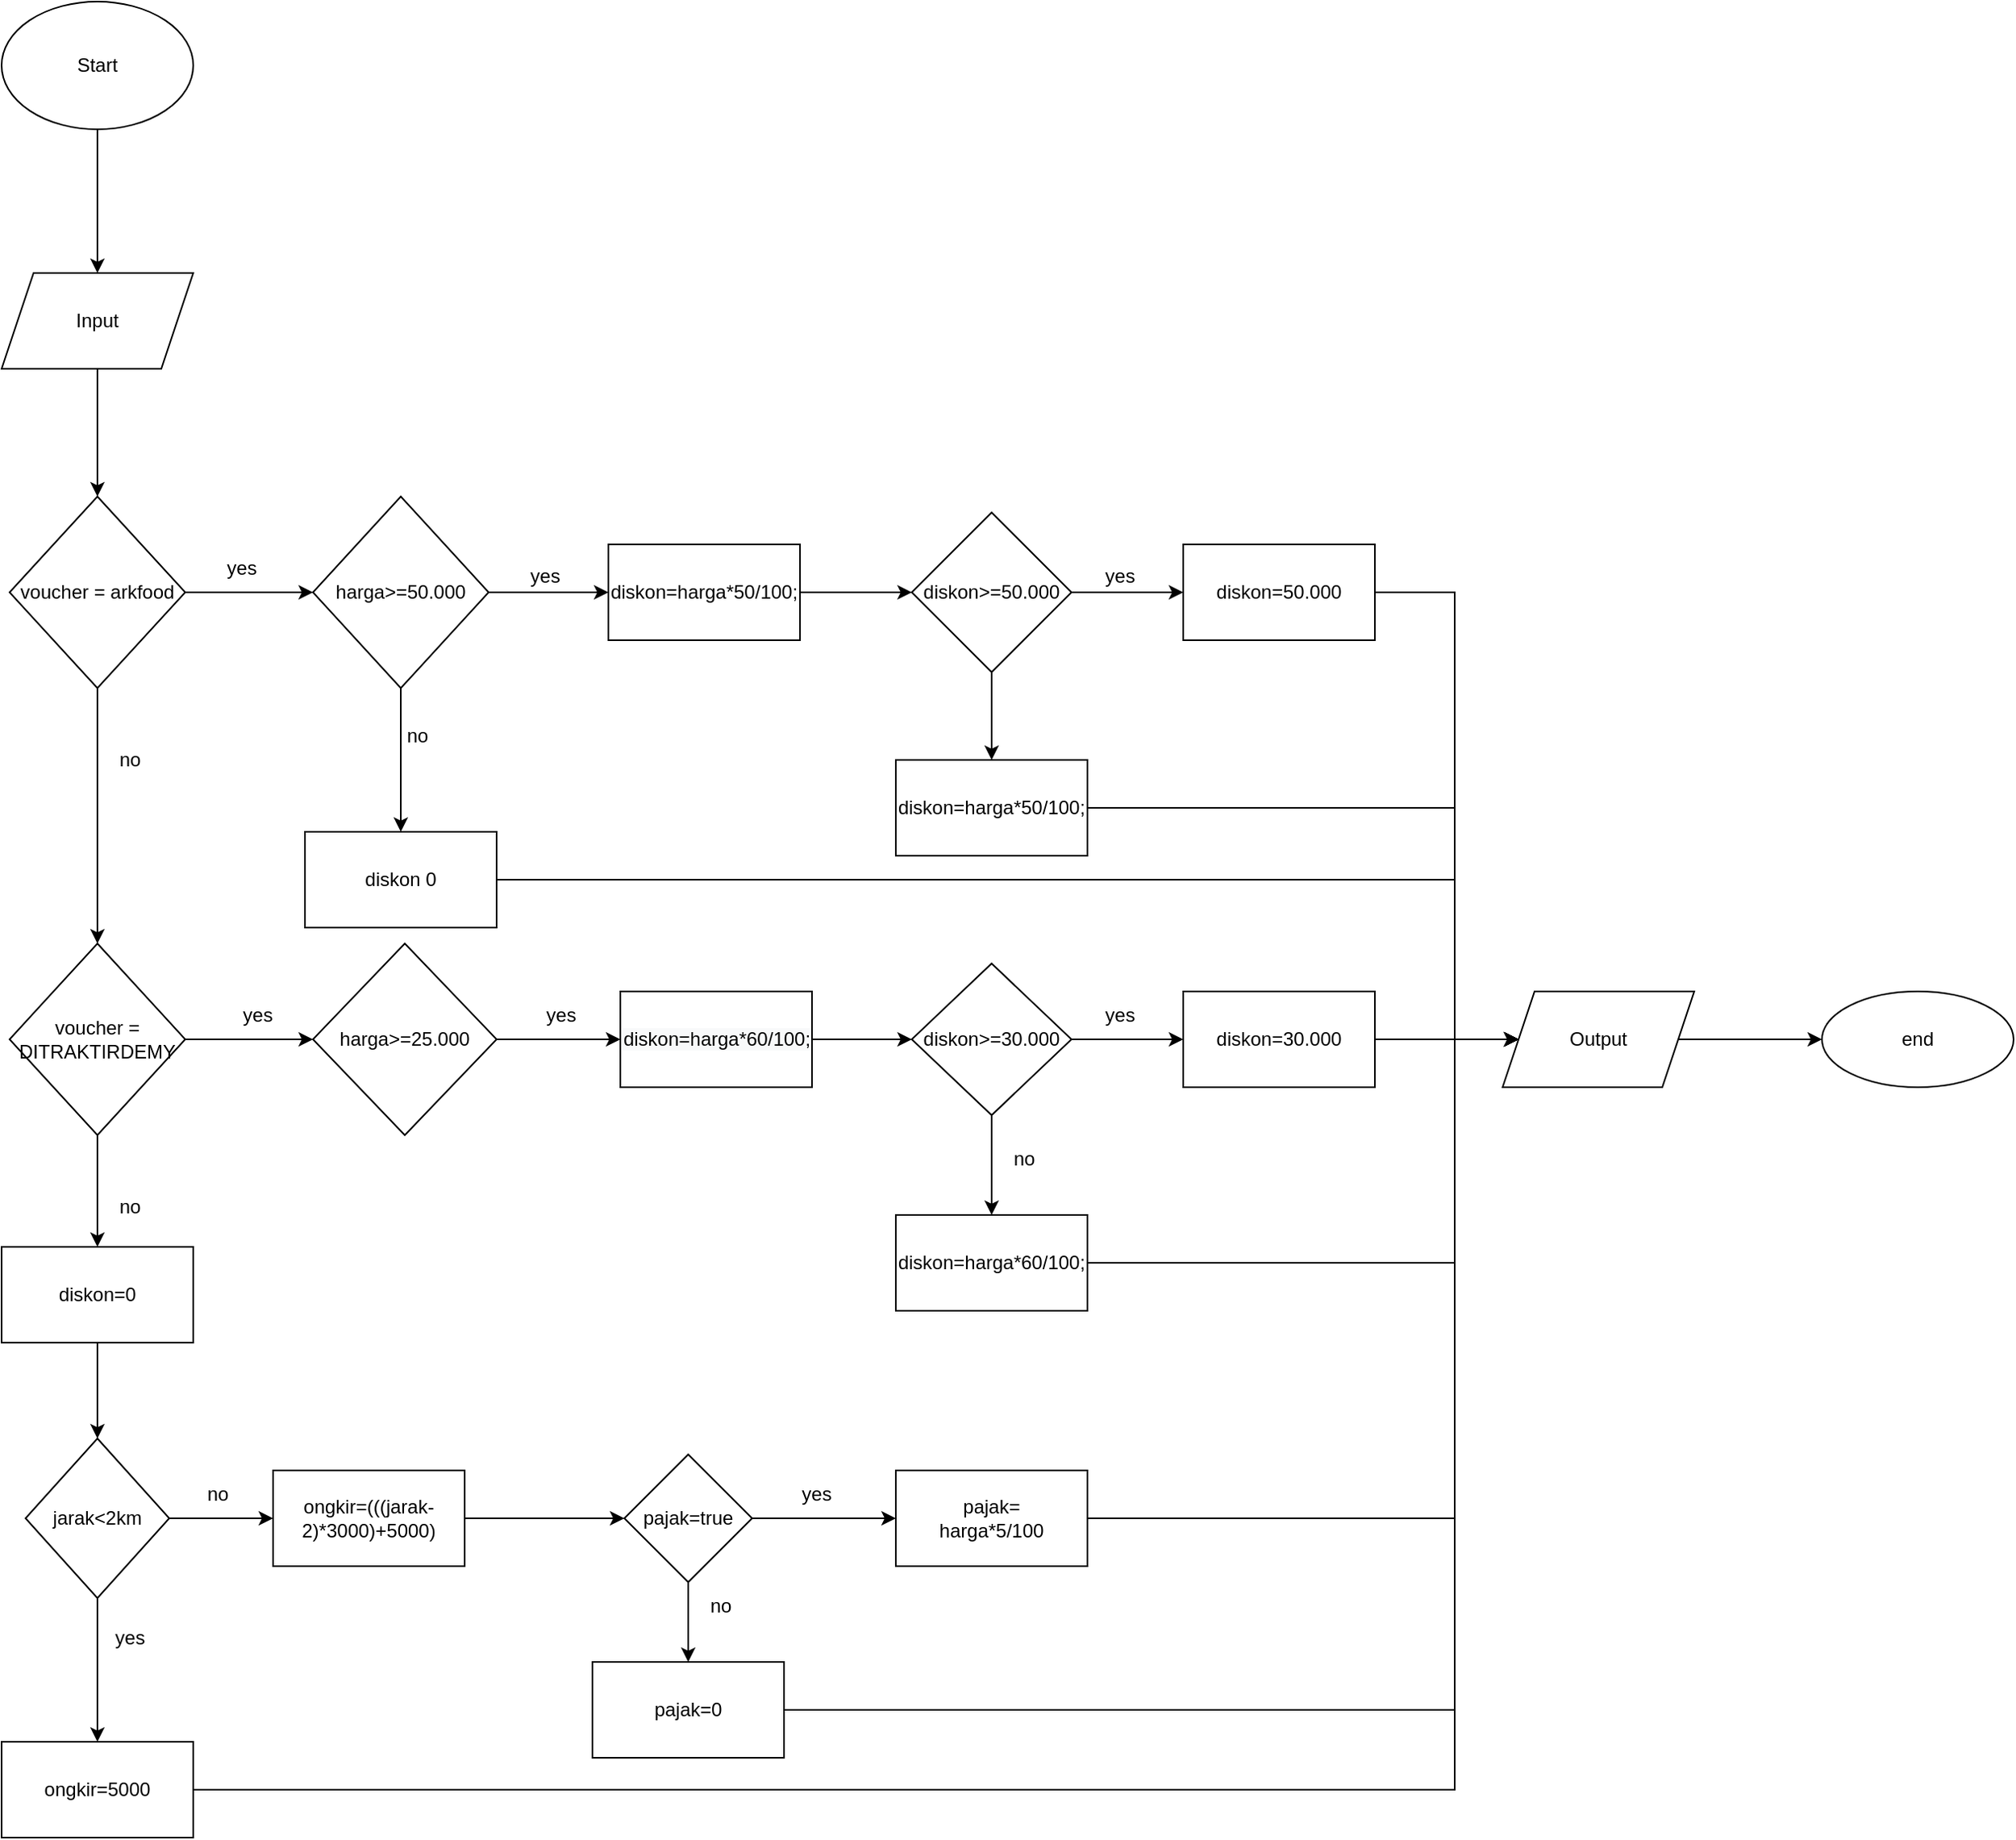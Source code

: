 <mxfile version="20.3.0" type="device"><diagram id="dXYjToQADuI8RoqX89D7" name="Page-1"><mxGraphModel dx="1736" dy="1126" grid="1" gridSize="10" guides="1" tooltips="1" connect="1" arrows="1" fold="1" page="1" pageScale="1" pageWidth="1600" pageHeight="1200" math="0" shadow="0"><root><mxCell id="0"/><mxCell id="1" parent="0"/><mxCell id="fDwABzoOXVUdk2Er_f0M-3" value="" style="edgeStyle=orthogonalEdgeStyle;rounded=0;orthogonalLoop=1;jettySize=auto;html=1;" edge="1" parent="1" source="fDwABzoOXVUdk2Er_f0M-1" target="fDwABzoOXVUdk2Er_f0M-2"><mxGeometry relative="1" as="geometry"/></mxCell><mxCell id="fDwABzoOXVUdk2Er_f0M-1" value="Start" style="ellipse;whiteSpace=wrap;html=1;" vertex="1" parent="1"><mxGeometry x="360" y="25" width="120" height="80" as="geometry"/></mxCell><mxCell id="fDwABzoOXVUdk2Er_f0M-5" value="" style="edgeStyle=orthogonalEdgeStyle;rounded=0;orthogonalLoop=1;jettySize=auto;html=1;" edge="1" parent="1" source="fDwABzoOXVUdk2Er_f0M-2" target="fDwABzoOXVUdk2Er_f0M-4"><mxGeometry relative="1" as="geometry"/></mxCell><mxCell id="fDwABzoOXVUdk2Er_f0M-2" value="Input" style="shape=parallelogram;perimeter=parallelogramPerimeter;whiteSpace=wrap;html=1;fixedSize=1;" vertex="1" parent="1"><mxGeometry x="360" y="195" width="120" height="60" as="geometry"/></mxCell><mxCell id="fDwABzoOXVUdk2Er_f0M-24" value="" style="edgeStyle=orthogonalEdgeStyle;rounded=0;orthogonalLoop=1;jettySize=auto;html=1;" edge="1" parent="1" source="fDwABzoOXVUdk2Er_f0M-4" target="fDwABzoOXVUdk2Er_f0M-23"><mxGeometry relative="1" as="geometry"/></mxCell><mxCell id="fDwABzoOXVUdk2Er_f0M-42" value="" style="edgeStyle=orthogonalEdgeStyle;rounded=0;orthogonalLoop=1;jettySize=auto;html=1;" edge="1" parent="1" source="fDwABzoOXVUdk2Er_f0M-4" target="fDwABzoOXVUdk2Er_f0M-41"><mxGeometry relative="1" as="geometry"/></mxCell><mxCell id="fDwABzoOXVUdk2Er_f0M-4" value="voucher = arkfood" style="rhombus;whiteSpace=wrap;html=1;" vertex="1" parent="1"><mxGeometry x="365" y="335" width="110" height="120" as="geometry"/></mxCell><mxCell id="fDwABzoOXVUdk2Er_f0M-26" value="" style="edgeStyle=orthogonalEdgeStyle;rounded=0;orthogonalLoop=1;jettySize=auto;html=1;" edge="1" parent="1" source="fDwABzoOXVUdk2Er_f0M-23" target="fDwABzoOXVUdk2Er_f0M-25"><mxGeometry relative="1" as="geometry"/></mxCell><mxCell id="fDwABzoOXVUdk2Er_f0M-28" value="" style="edgeStyle=orthogonalEdgeStyle;rounded=0;orthogonalLoop=1;jettySize=auto;html=1;" edge="1" parent="1" source="fDwABzoOXVUdk2Er_f0M-23" target="fDwABzoOXVUdk2Er_f0M-27"><mxGeometry relative="1" as="geometry"/></mxCell><mxCell id="fDwABzoOXVUdk2Er_f0M-23" value="harga&amp;gt;=50.000" style="rhombus;whiteSpace=wrap;html=1;" vertex="1" parent="1"><mxGeometry x="555" y="335" width="110" height="120" as="geometry"/></mxCell><mxCell id="fDwABzoOXVUdk2Er_f0M-30" value="" style="edgeStyle=orthogonalEdgeStyle;rounded=0;orthogonalLoop=1;jettySize=auto;html=1;" edge="1" parent="1" source="fDwABzoOXVUdk2Er_f0M-25" target="fDwABzoOXVUdk2Er_f0M-29"><mxGeometry relative="1" as="geometry"/></mxCell><mxCell id="fDwABzoOXVUdk2Er_f0M-25" value="diskon=harga*50/100;" style="whiteSpace=wrap;html=1;" vertex="1" parent="1"><mxGeometry x="740" y="365" width="120" height="60" as="geometry"/></mxCell><mxCell id="fDwABzoOXVUdk2Er_f0M-92" style="edgeStyle=orthogonalEdgeStyle;rounded=0;orthogonalLoop=1;jettySize=auto;html=1;entryX=0;entryY=0.5;entryDx=0;entryDy=0;" edge="1" parent="1" source="fDwABzoOXVUdk2Er_f0M-27" target="fDwABzoOXVUdk2Er_f0M-84"><mxGeometry relative="1" as="geometry"><Array as="points"><mxPoint x="1270" y="575"/><mxPoint x="1270" y="675"/></Array></mxGeometry></mxCell><mxCell id="fDwABzoOXVUdk2Er_f0M-27" value="diskon 0" style="whiteSpace=wrap;html=1;" vertex="1" parent="1"><mxGeometry x="550" y="545" width="120" height="60" as="geometry"/></mxCell><mxCell id="fDwABzoOXVUdk2Er_f0M-34" value="" style="edgeStyle=orthogonalEdgeStyle;rounded=0;orthogonalLoop=1;jettySize=auto;html=1;" edge="1" parent="1" source="fDwABzoOXVUdk2Er_f0M-29" target="fDwABzoOXVUdk2Er_f0M-33"><mxGeometry relative="1" as="geometry"/></mxCell><mxCell id="fDwABzoOXVUdk2Er_f0M-37" value="" style="edgeStyle=orthogonalEdgeStyle;rounded=0;orthogonalLoop=1;jettySize=auto;html=1;" edge="1" parent="1" source="fDwABzoOXVUdk2Er_f0M-29" target="fDwABzoOXVUdk2Er_f0M-36"><mxGeometry relative="1" as="geometry"/></mxCell><mxCell id="fDwABzoOXVUdk2Er_f0M-29" value="diskon&amp;gt;=50.000" style="rhombus;whiteSpace=wrap;html=1;" vertex="1" parent="1"><mxGeometry x="930" y="345" width="100" height="100" as="geometry"/></mxCell><mxCell id="fDwABzoOXVUdk2Er_f0M-31" value="yes&lt;br&gt;" style="text;html=1;align=center;verticalAlign=middle;resizable=0;points=[];autosize=1;strokeColor=none;fillColor=none;" vertex="1" parent="1"><mxGeometry x="680" y="370" width="40" height="30" as="geometry"/></mxCell><mxCell id="fDwABzoOXVUdk2Er_f0M-32" value="no" style="text;html=1;align=center;verticalAlign=middle;resizable=0;points=[];autosize=1;strokeColor=none;fillColor=none;" vertex="1" parent="1"><mxGeometry x="600" y="470" width="40" height="30" as="geometry"/></mxCell><mxCell id="fDwABzoOXVUdk2Er_f0M-90" style="edgeStyle=orthogonalEdgeStyle;rounded=0;orthogonalLoop=1;jettySize=auto;html=1;entryX=0;entryY=0.5;entryDx=0;entryDy=0;" edge="1" parent="1" source="fDwABzoOXVUdk2Er_f0M-33" target="fDwABzoOXVUdk2Er_f0M-84"><mxGeometry relative="1" as="geometry"><Array as="points"><mxPoint x="1270" y="395"/><mxPoint x="1270" y="675"/></Array></mxGeometry></mxCell><mxCell id="fDwABzoOXVUdk2Er_f0M-33" value="diskon=50.000" style="whiteSpace=wrap;html=1;" vertex="1" parent="1"><mxGeometry x="1100" y="365" width="120" height="60" as="geometry"/></mxCell><mxCell id="fDwABzoOXVUdk2Er_f0M-35" value="yes&lt;br&gt;" style="text;html=1;align=center;verticalAlign=middle;resizable=0;points=[];autosize=1;strokeColor=none;fillColor=none;" vertex="1" parent="1"><mxGeometry x="1040" y="370" width="40" height="30" as="geometry"/></mxCell><mxCell id="fDwABzoOXVUdk2Er_f0M-91" style="edgeStyle=orthogonalEdgeStyle;rounded=0;orthogonalLoop=1;jettySize=auto;html=1;" edge="1" parent="1" source="fDwABzoOXVUdk2Er_f0M-36"><mxGeometry relative="1" as="geometry"><mxPoint x="1310" y="675" as="targetPoint"/><Array as="points"><mxPoint x="1270" y="530"/><mxPoint x="1270" y="675"/></Array></mxGeometry></mxCell><mxCell id="fDwABzoOXVUdk2Er_f0M-36" value="diskon=harga*50/100;" style="whiteSpace=wrap;html=1;" vertex="1" parent="1"><mxGeometry x="920" y="500" width="120" height="60" as="geometry"/></mxCell><mxCell id="fDwABzoOXVUdk2Er_f0M-38" value="yes&lt;br&gt;" style="text;html=1;align=center;verticalAlign=middle;resizable=0;points=[];autosize=1;strokeColor=none;fillColor=none;" vertex="1" parent="1"><mxGeometry x="490" y="365" width="40" height="30" as="geometry"/></mxCell><mxCell id="fDwABzoOXVUdk2Er_f0M-45" value="" style="edgeStyle=orthogonalEdgeStyle;rounded=0;orthogonalLoop=1;jettySize=auto;html=1;" edge="1" parent="1" source="fDwABzoOXVUdk2Er_f0M-41" target="fDwABzoOXVUdk2Er_f0M-44"><mxGeometry relative="1" as="geometry"/></mxCell><mxCell id="fDwABzoOXVUdk2Er_f0M-57" value="" style="edgeStyle=orthogonalEdgeStyle;rounded=0;orthogonalLoop=1;jettySize=auto;html=1;" edge="1" parent="1" source="fDwABzoOXVUdk2Er_f0M-41" target="fDwABzoOXVUdk2Er_f0M-56"><mxGeometry relative="1" as="geometry"/></mxCell><mxCell id="fDwABzoOXVUdk2Er_f0M-41" value="voucher = DITRAKTIRDEMY" style="rhombus;whiteSpace=wrap;html=1;" vertex="1" parent="1"><mxGeometry x="365" y="615" width="110" height="120" as="geometry"/></mxCell><mxCell id="fDwABzoOXVUdk2Er_f0M-43" value="no" style="text;html=1;align=center;verticalAlign=middle;resizable=0;points=[];autosize=1;strokeColor=none;fillColor=none;" vertex="1" parent="1"><mxGeometry x="420" y="485" width="40" height="30" as="geometry"/></mxCell><mxCell id="fDwABzoOXVUdk2Er_f0M-47" value="" style="edgeStyle=orthogonalEdgeStyle;rounded=0;orthogonalLoop=1;jettySize=auto;html=1;" edge="1" parent="1" source="fDwABzoOXVUdk2Er_f0M-44" target="fDwABzoOXVUdk2Er_f0M-46"><mxGeometry relative="1" as="geometry"/></mxCell><mxCell id="fDwABzoOXVUdk2Er_f0M-44" value="harga&amp;gt;=25.000" style="rhombus;whiteSpace=wrap;html=1;" vertex="1" parent="1"><mxGeometry x="555" y="615" width="115" height="120" as="geometry"/></mxCell><mxCell id="fDwABzoOXVUdk2Er_f0M-49" value="" style="edgeStyle=orthogonalEdgeStyle;rounded=0;orthogonalLoop=1;jettySize=auto;html=1;" edge="1" parent="1" source="fDwABzoOXVUdk2Er_f0M-46" target="fDwABzoOXVUdk2Er_f0M-48"><mxGeometry relative="1" as="geometry"/></mxCell><mxCell id="fDwABzoOXVUdk2Er_f0M-46" value="&lt;span style=&quot;color: rgb(0, 0, 0); font-family: Helvetica; font-size: 12px; font-style: normal; font-variant-ligatures: normal; font-variant-caps: normal; font-weight: 400; letter-spacing: normal; orphans: 2; text-align: center; text-indent: 0px; text-transform: none; widows: 2; word-spacing: 0px; -webkit-text-stroke-width: 0px; background-color: rgb(248, 249, 250); text-decoration-thickness: initial; text-decoration-style: initial; text-decoration-color: initial; float: none; display: inline !important;&quot;&gt;diskon=harga*60/100;&lt;/span&gt;" style="whiteSpace=wrap;html=1;" vertex="1" parent="1"><mxGeometry x="747.5" y="645" width="120" height="60" as="geometry"/></mxCell><mxCell id="fDwABzoOXVUdk2Er_f0M-51" value="" style="edgeStyle=orthogonalEdgeStyle;rounded=0;orthogonalLoop=1;jettySize=auto;html=1;" edge="1" parent="1" source="fDwABzoOXVUdk2Er_f0M-48" target="fDwABzoOXVUdk2Er_f0M-50"><mxGeometry relative="1" as="geometry"/></mxCell><mxCell id="fDwABzoOXVUdk2Er_f0M-55" value="" style="edgeStyle=orthogonalEdgeStyle;rounded=0;orthogonalLoop=1;jettySize=auto;html=1;" edge="1" parent="1" source="fDwABzoOXVUdk2Er_f0M-48" target="fDwABzoOXVUdk2Er_f0M-54"><mxGeometry relative="1" as="geometry"/></mxCell><mxCell id="fDwABzoOXVUdk2Er_f0M-48" value="diskon&amp;gt;=30.000" style="rhombus;whiteSpace=wrap;html=1;" vertex="1" parent="1"><mxGeometry x="930" y="627.5" width="100" height="95" as="geometry"/></mxCell><mxCell id="fDwABzoOXVUdk2Er_f0M-85" value="" style="edgeStyle=orthogonalEdgeStyle;rounded=0;orthogonalLoop=1;jettySize=auto;html=1;" edge="1" parent="1" source="fDwABzoOXVUdk2Er_f0M-50" target="fDwABzoOXVUdk2Er_f0M-84"><mxGeometry relative="1" as="geometry"/></mxCell><mxCell id="fDwABzoOXVUdk2Er_f0M-50" value="diskon=30.000" style="whiteSpace=wrap;html=1;" vertex="1" parent="1"><mxGeometry x="1100" y="645" width="120" height="60" as="geometry"/></mxCell><mxCell id="fDwABzoOXVUdk2Er_f0M-52" value="yes&lt;br&gt;" style="text;html=1;align=center;verticalAlign=middle;resizable=0;points=[];autosize=1;strokeColor=none;fillColor=none;" vertex="1" parent="1"><mxGeometry x="690" y="645" width="40" height="30" as="geometry"/></mxCell><mxCell id="fDwABzoOXVUdk2Er_f0M-53" value="yes&lt;br&gt;" style="text;html=1;align=center;verticalAlign=middle;resizable=0;points=[];autosize=1;strokeColor=none;fillColor=none;" vertex="1" parent="1"><mxGeometry x="500" y="645" width="40" height="30" as="geometry"/></mxCell><mxCell id="fDwABzoOXVUdk2Er_f0M-87" style="edgeStyle=orthogonalEdgeStyle;rounded=0;orthogonalLoop=1;jettySize=auto;html=1;entryX=0;entryY=0.5;entryDx=0;entryDy=0;" edge="1" parent="1" source="fDwABzoOXVUdk2Er_f0M-54" target="fDwABzoOXVUdk2Er_f0M-84"><mxGeometry relative="1" as="geometry"><Array as="points"><mxPoint x="1270" y="815"/><mxPoint x="1270" y="675"/></Array></mxGeometry></mxCell><mxCell id="fDwABzoOXVUdk2Er_f0M-54" value="diskon=harga*60/100;" style="whiteSpace=wrap;html=1;" vertex="1" parent="1"><mxGeometry x="920" y="785" width="120" height="60" as="geometry"/></mxCell><mxCell id="fDwABzoOXVUdk2Er_f0M-60" value="" style="edgeStyle=orthogonalEdgeStyle;rounded=0;orthogonalLoop=1;jettySize=auto;html=1;" edge="1" parent="1" source="fDwABzoOXVUdk2Er_f0M-56" target="fDwABzoOXVUdk2Er_f0M-59"><mxGeometry relative="1" as="geometry"/></mxCell><mxCell id="fDwABzoOXVUdk2Er_f0M-56" value="diskon=0" style="whiteSpace=wrap;html=1;" vertex="1" parent="1"><mxGeometry x="360" y="805" width="120" height="60" as="geometry"/></mxCell><mxCell id="fDwABzoOXVUdk2Er_f0M-58" value="no" style="text;html=1;align=center;verticalAlign=middle;resizable=0;points=[];autosize=1;strokeColor=none;fillColor=none;" vertex="1" parent="1"><mxGeometry x="420" y="765" width="40" height="30" as="geometry"/></mxCell><mxCell id="fDwABzoOXVUdk2Er_f0M-62" value="" style="edgeStyle=orthogonalEdgeStyle;rounded=0;orthogonalLoop=1;jettySize=auto;html=1;" edge="1" parent="1" source="fDwABzoOXVUdk2Er_f0M-59" target="fDwABzoOXVUdk2Er_f0M-61"><mxGeometry relative="1" as="geometry"/></mxCell><mxCell id="fDwABzoOXVUdk2Er_f0M-66" value="" style="edgeStyle=orthogonalEdgeStyle;rounded=0;orthogonalLoop=1;jettySize=auto;html=1;" edge="1" parent="1" source="fDwABzoOXVUdk2Er_f0M-59" target="fDwABzoOXVUdk2Er_f0M-65"><mxGeometry relative="1" as="geometry"/></mxCell><mxCell id="fDwABzoOXVUdk2Er_f0M-59" value="jarak&amp;lt;2km" style="rhombus;whiteSpace=wrap;html=1;" vertex="1" parent="1"><mxGeometry x="375" y="925" width="90" height="100" as="geometry"/></mxCell><mxCell id="fDwABzoOXVUdk2Er_f0M-89" style="edgeStyle=orthogonalEdgeStyle;rounded=0;orthogonalLoop=1;jettySize=auto;html=1;entryX=0;entryY=0.5;entryDx=0;entryDy=0;" edge="1" parent="1" source="fDwABzoOXVUdk2Er_f0M-61" target="fDwABzoOXVUdk2Er_f0M-84"><mxGeometry relative="1" as="geometry"><Array as="points"><mxPoint x="1270" y="1145"/><mxPoint x="1270" y="675"/></Array></mxGeometry></mxCell><mxCell id="fDwABzoOXVUdk2Er_f0M-61" value="ongkir=5000" style="whiteSpace=wrap;html=1;" vertex="1" parent="1"><mxGeometry x="360" y="1115" width="120" height="60" as="geometry"/></mxCell><mxCell id="fDwABzoOXVUdk2Er_f0M-63" value="yes&lt;br&gt;" style="text;html=1;align=center;verticalAlign=middle;resizable=0;points=[];autosize=1;strokeColor=none;fillColor=none;" vertex="1" parent="1"><mxGeometry x="420" y="1035" width="40" height="30" as="geometry"/></mxCell><mxCell id="fDwABzoOXVUdk2Er_f0M-69" value="" style="edgeStyle=orthogonalEdgeStyle;rounded=0;orthogonalLoop=1;jettySize=auto;html=1;" edge="1" parent="1" source="fDwABzoOXVUdk2Er_f0M-65" target="fDwABzoOXVUdk2Er_f0M-68"><mxGeometry relative="1" as="geometry"/></mxCell><mxCell id="fDwABzoOXVUdk2Er_f0M-65" value="ongkir=(((jarak-2)*3000)+5000)" style="whiteSpace=wrap;html=1;" vertex="1" parent="1"><mxGeometry x="530" y="945" width="120" height="60" as="geometry"/></mxCell><mxCell id="fDwABzoOXVUdk2Er_f0M-67" value="no" style="text;html=1;align=center;verticalAlign=middle;resizable=0;points=[];autosize=1;strokeColor=none;fillColor=none;" vertex="1" parent="1"><mxGeometry x="475" y="945" width="40" height="30" as="geometry"/></mxCell><mxCell id="fDwABzoOXVUdk2Er_f0M-74" value="" style="edgeStyle=orthogonalEdgeStyle;rounded=0;orthogonalLoop=1;jettySize=auto;html=1;" edge="1" parent="1" source="fDwABzoOXVUdk2Er_f0M-68" target="fDwABzoOXVUdk2Er_f0M-73"><mxGeometry relative="1" as="geometry"/></mxCell><mxCell id="fDwABzoOXVUdk2Er_f0M-78" value="" style="edgeStyle=orthogonalEdgeStyle;rounded=0;orthogonalLoop=1;jettySize=auto;html=1;" edge="1" parent="1" source="fDwABzoOXVUdk2Er_f0M-68" target="fDwABzoOXVUdk2Er_f0M-77"><mxGeometry relative="1" as="geometry"/></mxCell><mxCell id="fDwABzoOXVUdk2Er_f0M-68" value="pajak=true" style="rhombus;whiteSpace=wrap;html=1;" vertex="1" parent="1"><mxGeometry x="750" y="935" width="80" height="80" as="geometry"/></mxCell><mxCell id="fDwABzoOXVUdk2Er_f0M-86" style="edgeStyle=orthogonalEdgeStyle;rounded=0;orthogonalLoop=1;jettySize=auto;html=1;entryX=0;entryY=0.5;entryDx=0;entryDy=0;" edge="1" parent="1" source="fDwABzoOXVUdk2Er_f0M-73" target="fDwABzoOXVUdk2Er_f0M-84"><mxGeometry relative="1" as="geometry"><Array as="points"><mxPoint x="1270" y="975"/><mxPoint x="1270" y="675"/></Array></mxGeometry></mxCell><mxCell id="fDwABzoOXVUdk2Er_f0M-73" value="pajak=&lt;br&gt;harga*5/100" style="whiteSpace=wrap;html=1;" vertex="1" parent="1"><mxGeometry x="920" y="945" width="120" height="60" as="geometry"/></mxCell><mxCell id="fDwABzoOXVUdk2Er_f0M-75" value="yes&lt;br&gt;" style="text;html=1;align=center;verticalAlign=middle;resizable=0;points=[];autosize=1;strokeColor=none;fillColor=none;" vertex="1" parent="1"><mxGeometry x="850" y="945" width="40" height="30" as="geometry"/></mxCell><mxCell id="fDwABzoOXVUdk2Er_f0M-88" style="edgeStyle=orthogonalEdgeStyle;rounded=0;orthogonalLoop=1;jettySize=auto;html=1;entryX=0;entryY=0.5;entryDx=0;entryDy=0;" edge="1" parent="1" source="fDwABzoOXVUdk2Er_f0M-77" target="fDwABzoOXVUdk2Er_f0M-84"><mxGeometry relative="1" as="geometry"><Array as="points"><mxPoint x="1270" y="1095"/><mxPoint x="1270" y="675"/></Array></mxGeometry></mxCell><mxCell id="fDwABzoOXVUdk2Er_f0M-77" value="pajak=0" style="whiteSpace=wrap;html=1;" vertex="1" parent="1"><mxGeometry x="730" y="1065" width="120" height="60" as="geometry"/></mxCell><mxCell id="fDwABzoOXVUdk2Er_f0M-79" value="no" style="text;html=1;align=center;verticalAlign=middle;resizable=0;points=[];autosize=1;strokeColor=none;fillColor=none;" vertex="1" parent="1"><mxGeometry x="790" y="1015" width="40" height="30" as="geometry"/></mxCell><mxCell id="fDwABzoOXVUdk2Er_f0M-80" value="no" style="text;html=1;align=center;verticalAlign=middle;resizable=0;points=[];autosize=1;strokeColor=none;fillColor=none;" vertex="1" parent="1"><mxGeometry x="980" y="735" width="40" height="30" as="geometry"/></mxCell><mxCell id="fDwABzoOXVUdk2Er_f0M-81" value="yes&lt;br&gt;" style="text;html=1;align=center;verticalAlign=middle;resizable=0;points=[];autosize=1;strokeColor=none;fillColor=none;" vertex="1" parent="1"><mxGeometry x="1040" y="645" width="40" height="30" as="geometry"/></mxCell><mxCell id="fDwABzoOXVUdk2Er_f0M-94" value="" style="edgeStyle=orthogonalEdgeStyle;rounded=0;orthogonalLoop=1;jettySize=auto;html=1;" edge="1" parent="1" source="fDwABzoOXVUdk2Er_f0M-84" target="fDwABzoOXVUdk2Er_f0M-93"><mxGeometry relative="1" as="geometry"/></mxCell><mxCell id="fDwABzoOXVUdk2Er_f0M-84" value="Output" style="shape=parallelogram;perimeter=parallelogramPerimeter;whiteSpace=wrap;html=1;fixedSize=1;" vertex="1" parent="1"><mxGeometry x="1300" y="645" width="120" height="60" as="geometry"/></mxCell><mxCell id="fDwABzoOXVUdk2Er_f0M-93" value="end" style="ellipse;whiteSpace=wrap;html=1;" vertex="1" parent="1"><mxGeometry x="1500" y="645" width="120" height="60" as="geometry"/></mxCell></root></mxGraphModel></diagram></mxfile>